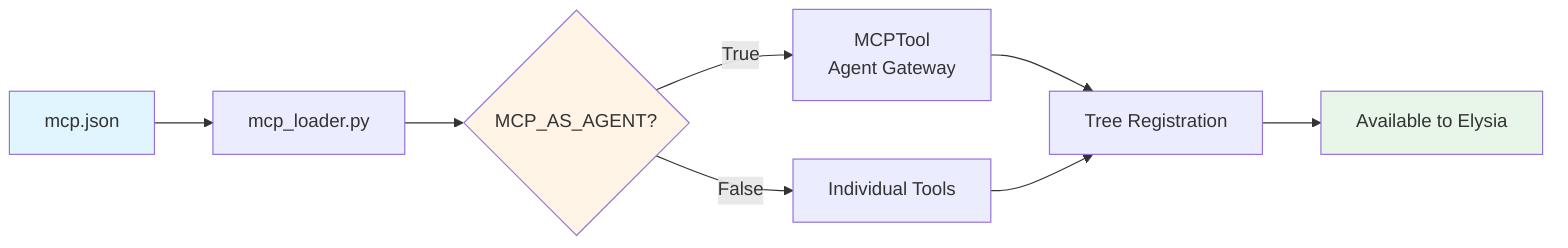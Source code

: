 flowchart LR
    A[mcp.json] --> B[mcp_loader.py]
    B --> C{MCP_AS_AGENT?}
    C -->|True| D[MCPTool<br/>Agent Gateway]
    C -->|False| E[Individual Tools]
    D --> F[Tree Registration]
    E --> F
    F --> G[Available to Elysia]
    
    style A fill:#e1f5ff
    style C fill:#fff4e6
    style G fill:#e8f5e9